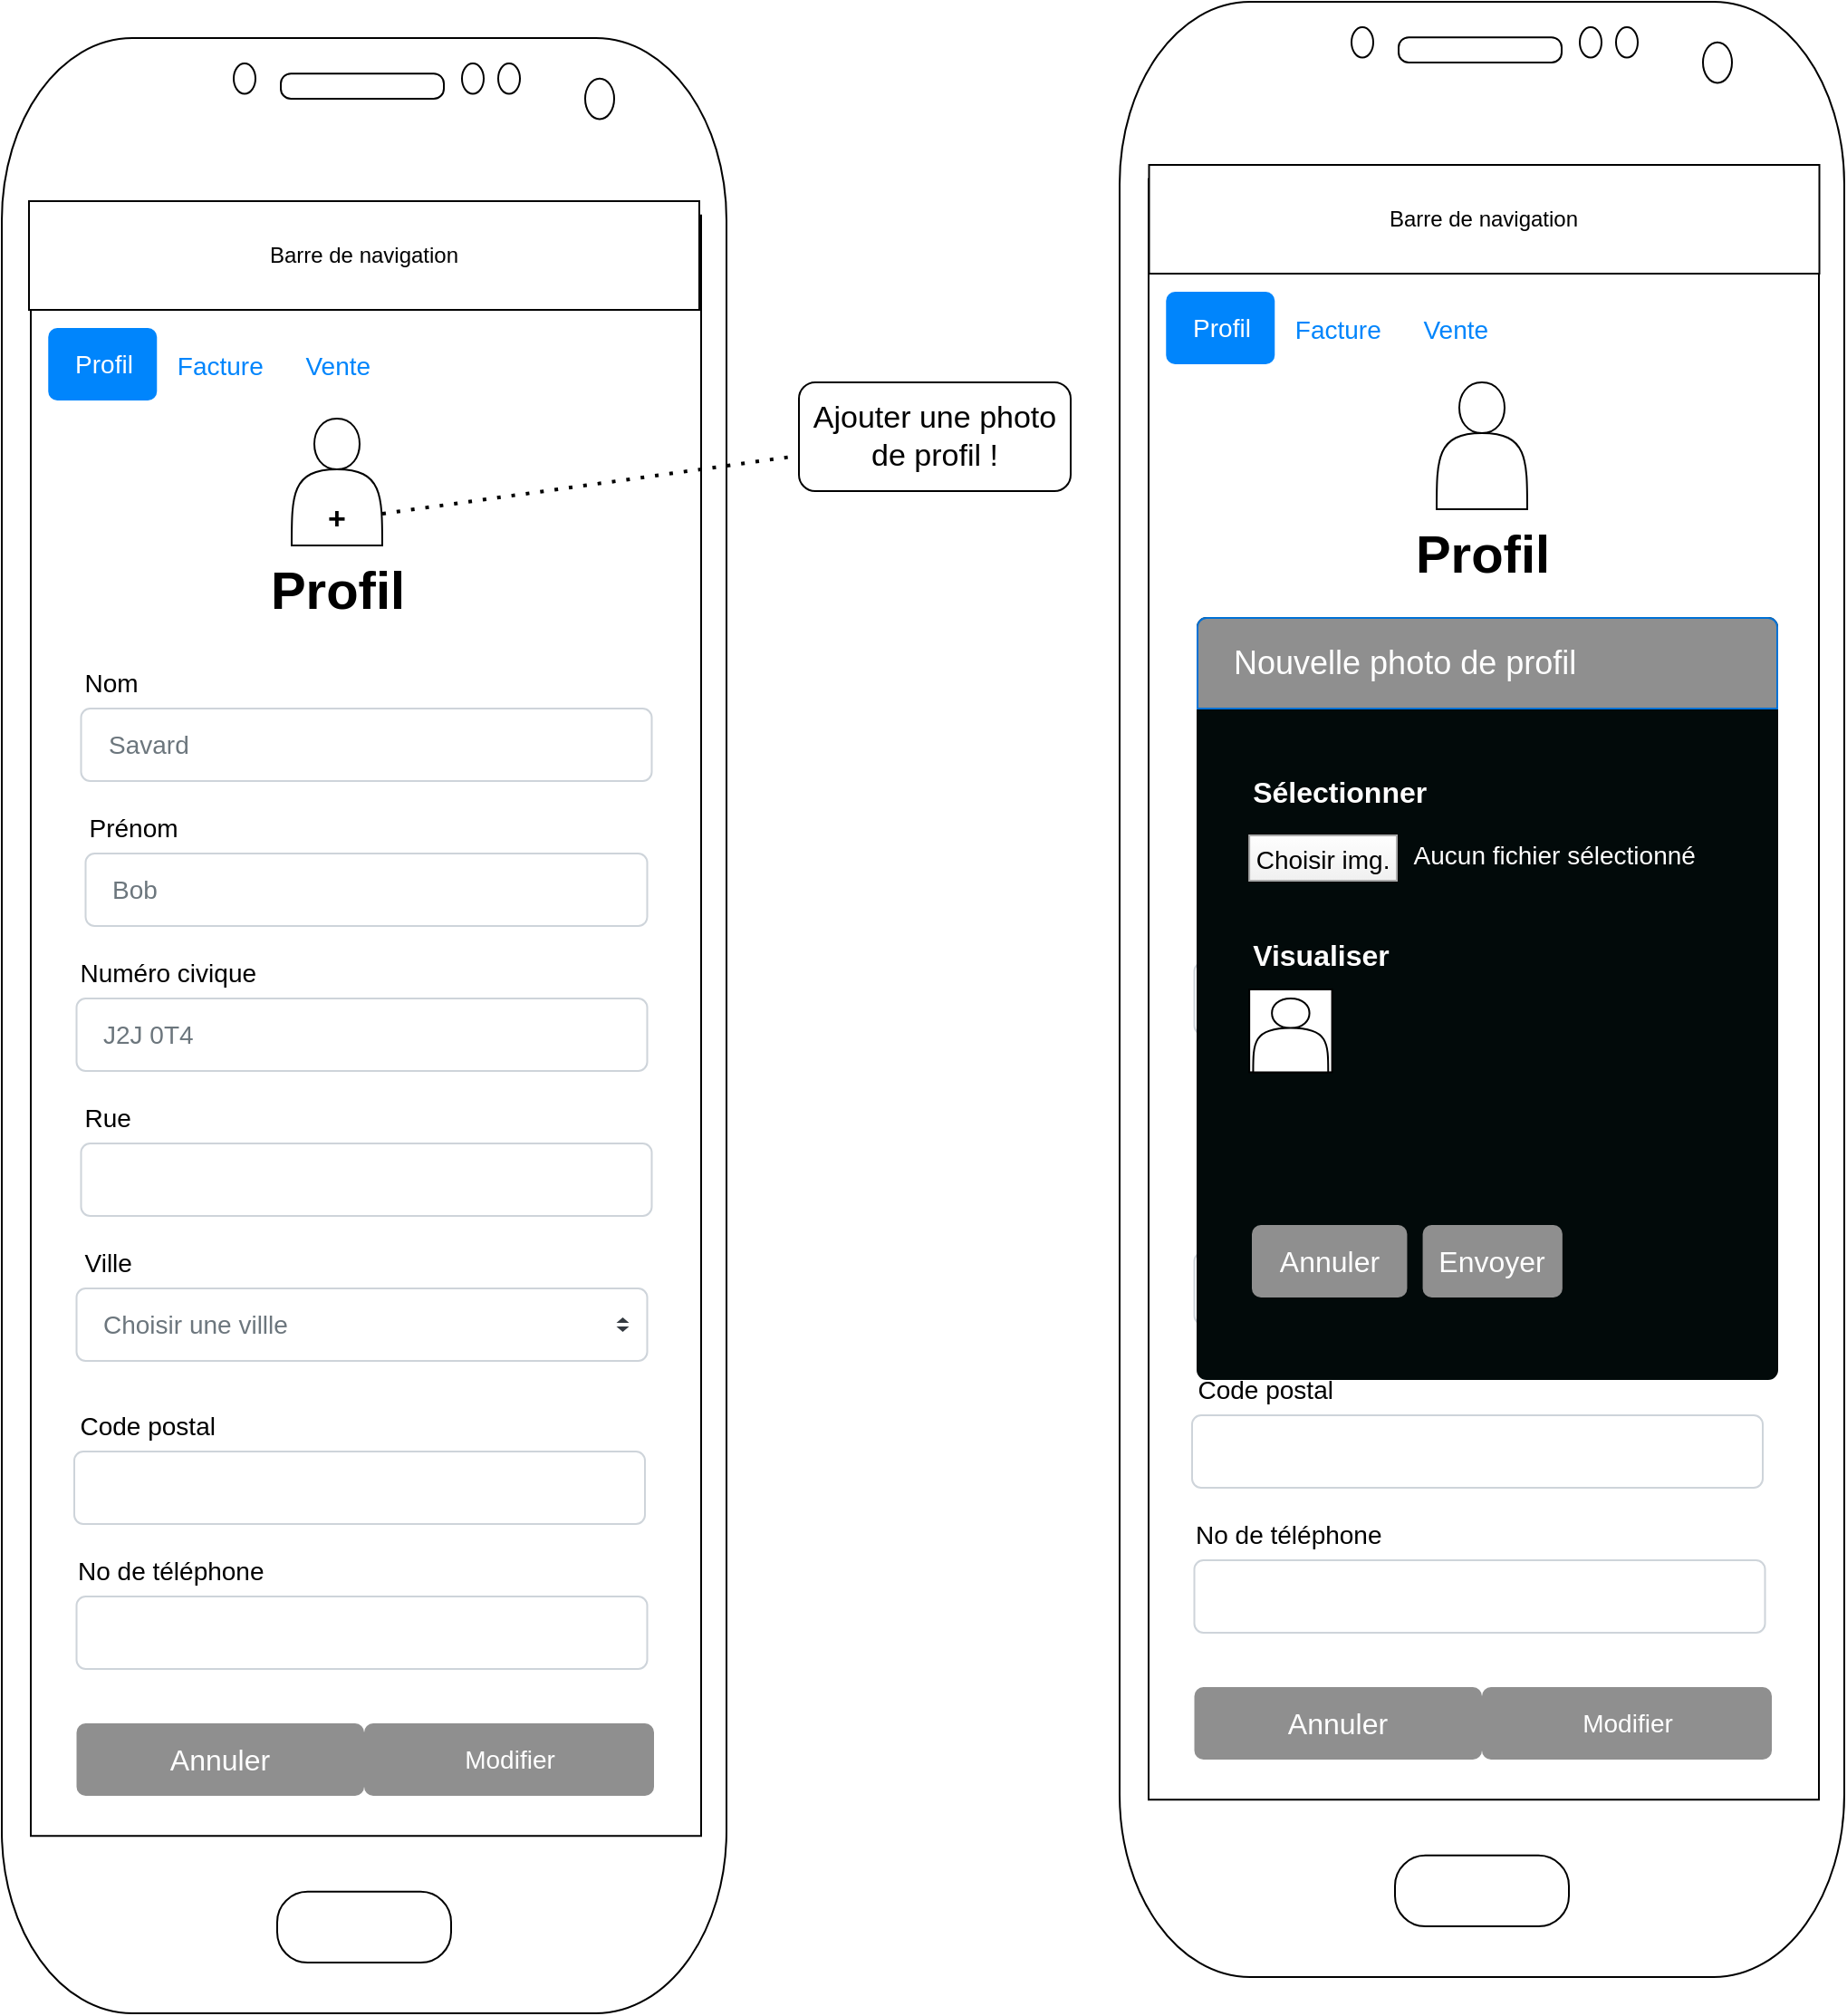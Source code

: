 <mxfile version="20.2.3" type="device"><diagram id="3M2_sD9lSML2Bdx2pEZl" name="Page-1"><mxGraphModel dx="1270" dy="1828" grid="1" gridSize="10" guides="1" tooltips="1" connect="1" arrows="1" fold="1" page="1" pageScale="1" pageWidth="827" pageHeight="1169" math="0" shadow="0"><root><mxCell id="0"/><mxCell id="1" parent="0"/><mxCell id="55dhiOcAt7gk3NpKwznk-15" value="" style="verticalLabelPosition=bottom;verticalAlign=top;html=1;shadow=0;dashed=0;strokeWidth=1;shape=mxgraph.android.phone2;fillStyle=auto;fontSize=19;" parent="1" vertex="1"><mxGeometry x="210" y="-20" width="400" height="1090" as="geometry"/></mxCell><mxCell id="_zoGtXDnthxCsJBWHSZ2-1" value="Barre de navigation" style="rounded=0;whiteSpace=wrap;html=1;" parent="1" vertex="1"><mxGeometry x="225" y="70" width="370" height="60" as="geometry"/></mxCell><mxCell id="vafNnB-fv5FuRIEAhg3w-1" value="Nom" style="fillColor=none;strokeColor=none;align=left;fontSize=14;" parent="1" vertex="1"><mxGeometry x="253.75" y="320" width="100" height="30" as="geometry"/></mxCell><mxCell id="vafNnB-fv5FuRIEAhg3w-2" value="Bob" style="html=1;shadow=0;dashed=0;shape=mxgraph.bootstrap.rrect;rSize=5;fillColor=#ffffff;strokeColor=#CED4DA;align=left;spacing=15;fontSize=14;fontColor=#6C767D;" parent="1" vertex="1"><mxGeometry x="256.25" y="430" width="310" height="40" as="geometry"/></mxCell><mxCell id="vafNnB-fv5FuRIEAhg3w-3" value="Prénom" style="fillColor=none;strokeColor=none;align=left;fontSize=14;" parent="1" vertex="1"><mxGeometry x="256.25" y="400" width="100" height="30" as="geometry"/></mxCell><mxCell id="vafNnB-fv5FuRIEAhg3w-4" value="Savard" style="html=1;shadow=0;dashed=0;shape=mxgraph.bootstrap.rrect;rSize=5;fillColor=#ffffff;strokeColor=#CED4DA;align=left;spacing=15;fontSize=14;fontColor=#6C767D;" parent="1" vertex="1"><mxGeometry x="253.75" y="350" width="315" height="40" as="geometry"/></mxCell><mxCell id="vafNnB-fv5FuRIEAhg3w-5" value="Modifier" style="html=1;shadow=0;dashed=0;shape=mxgraph.bootstrap.rrect;rSize=5;fillColor=#8F8F8F;strokeColor=none;align=center;spacing=15;fontSize=14;fontColor=#ffffff;" parent="1" vertex="1"><mxGeometry x="410" y="910" width="160" height="40" as="geometry"/></mxCell><mxCell id="vafNnB-fv5FuRIEAhg3w-6" value="Choisir une villle" style="html=1;shadow=0;dashed=0;shape=mxgraph.bootstrap.rrect;rSize=5;fillColor=#ffffff;strokeColor=#CED4DA;align=left;spacing=15;fontSize=14;fontColor=#6C767D;" parent="1" vertex="1"><mxGeometry x="251.25" y="670" width="315" height="40" as="geometry"/></mxCell><mxCell id="vafNnB-fv5FuRIEAhg3w-7" value="" style="shape=triangle;direction=south;fillColor=#343A40;strokeColor=none;perimeter=none;" parent="vafNnB-fv5FuRIEAhg3w-6" vertex="1"><mxGeometry x="1" y="0.5" width="7" height="3" relative="1" as="geometry"><mxPoint x="-17" y="1" as="offset"/></mxGeometry></mxCell><mxCell id="vafNnB-fv5FuRIEAhg3w-8" value="" style="shape=triangle;direction=north;fillColor=#343A40;strokeColor=none;perimeter=none;" parent="vafNnB-fv5FuRIEAhg3w-6" vertex="1"><mxGeometry x="1" y="0.5" width="7" height="3" relative="1" as="geometry"><mxPoint x="-17" y="-4" as="offset"/></mxGeometry></mxCell><mxCell id="vafNnB-fv5FuRIEAhg3w-9" value="Ville" style="fillColor=none;strokeColor=none;align=left;fontSize=14;" parent="1" vertex="1"><mxGeometry x="253.75" y="640" width="100" height="30" as="geometry"/></mxCell><mxCell id="vafNnB-fv5FuRIEAhg3w-10" value="&lt;font size=&quot;1&quot; style=&quot;&quot;&gt;&lt;b style=&quot;font-size: 29px;&quot;&gt;Profil&lt;/b&gt;&lt;/font&gt;" style="text;html=1;align=center;verticalAlign=middle;resizable=0;points=[];autosize=1;strokeColor=none;fillColor=none;fontSize=14;" parent="1" vertex="1"><mxGeometry x="345" y="260" width="100" height="50" as="geometry"/></mxCell><mxCell id="vafNnB-fv5FuRIEAhg3w-11" value="J2J 0T4" style="html=1;shadow=0;dashed=0;shape=mxgraph.bootstrap.rrect;rSize=5;fillColor=#ffffff;strokeColor=#CED4DA;align=left;spacing=15;fontSize=14;fontColor=#6C767D;" parent="1" vertex="1"><mxGeometry x="251.25" y="510" width="315" height="40" as="geometry"/></mxCell><mxCell id="vafNnB-fv5FuRIEAhg3w-12" value="Numéro civique" style="fillColor=none;strokeColor=none;align=left;fontSize=14;" parent="1" vertex="1"><mxGeometry x="251.25" y="480" width="100" height="30" as="geometry"/></mxCell><mxCell id="vafNnB-fv5FuRIEAhg3w-13" value="" style="html=1;shadow=0;dashed=0;shape=mxgraph.bootstrap.rrect;rSize=5;fillColor=#ffffff;strokeColor=#CED4DA;align=left;spacing=15;fontSize=14;fontColor=#6C767D;" parent="1" vertex="1"><mxGeometry x="253.75" y="590" width="315" height="40" as="geometry"/></mxCell><mxCell id="vafNnB-fv5FuRIEAhg3w-14" value="Rue" style="fillColor=none;strokeColor=none;align=left;fontSize=14;" parent="1" vertex="1"><mxGeometry x="253.75" y="560" width="100" height="30" as="geometry"/></mxCell><mxCell id="vafNnB-fv5FuRIEAhg3w-15" value="" style="html=1;shadow=0;dashed=0;shape=mxgraph.bootstrap.rrect;rSize=5;fillColor=#ffffff;strokeColor=#CED4DA;align=left;spacing=15;fontSize=14;fontColor=#6C767D;" parent="1" vertex="1"><mxGeometry x="251.25" y="840" width="315" height="40" as="geometry"/></mxCell><mxCell id="vafNnB-fv5FuRIEAhg3w-16" value="No de téléphone" style="fillColor=none;strokeColor=none;align=left;fontSize=14;" parent="1" vertex="1"><mxGeometry x="250" y="810" width="100" height="30" as="geometry"/></mxCell><mxCell id="vafNnB-fv5FuRIEAhg3w-17" value="&lt;br style=&quot;font-size: 17px;&quot;&gt;&lt;br style=&quot;font-size: 17px;&quot;&gt;+" style="shape=actor;whiteSpace=wrap;html=1;fontSize=17;fontStyle=1" parent="1" vertex="1"><mxGeometry x="370" y="190" width="50" height="70" as="geometry"/></mxCell><mxCell id="vafNnB-fv5FuRIEAhg3w-18" value="" style="html=1;shadow=0;dashed=0;shape=mxgraph.bootstrap.rrect;rSize=5;fillColor=#ffffff;strokeColor=#CED4DA;align=left;spacing=15;fontSize=14;fontColor=#6C767D;" parent="1" vertex="1"><mxGeometry x="250" y="760" width="315" height="40" as="geometry"/></mxCell><mxCell id="vafNnB-fv5FuRIEAhg3w-19" value="Code postal" style="fillColor=none;strokeColor=none;align=left;fontSize=14;" parent="1" vertex="1"><mxGeometry x="251.25" y="730" width="100" height="30" as="geometry"/></mxCell><mxCell id="vafNnB-fv5FuRIEAhg3w-20" value="Ajouter une photo de profil !" style="rounded=1;whiteSpace=wrap;html=1;fontSize=17;" parent="1" vertex="1"><mxGeometry x="650" y="170" width="150" height="60" as="geometry"/></mxCell><mxCell id="vafNnB-fv5FuRIEAhg3w-21" value="" style="endArrow=none;dashed=1;html=1;dashPattern=1 3;strokeWidth=2;rounded=0;fontSize=17;exitX=1;exitY=0.75;exitDx=0;exitDy=0;" parent="1" source="vafNnB-fv5FuRIEAhg3w-17" target="vafNnB-fv5FuRIEAhg3w-20" edge="1"><mxGeometry width="50" height="50" relative="1" as="geometry"><mxPoint x="260" y="270" as="sourcePoint"/><mxPoint x="310" y="220" as="targetPoint"/></mxGeometry></mxCell><mxCell id="vafNnB-fv5FuRIEAhg3w-22" value="Annuler" style="html=1;shadow=0;dashed=0;shape=mxgraph.bootstrap.rrect;rSize=5;strokeColor=none;strokeWidth=1;fillColor=#8F8F8F;fontColor=#FFFFFF;whiteSpace=wrap;align=center;verticalAlign=middle;spacingLeft=0;fontStyle=0;fontSize=16;spacing=5;" parent="1" vertex="1"><mxGeometry x="251.25" y="910" width="158.75" height="40" as="geometry"/></mxCell><mxCell id="vafNnB-fv5FuRIEAhg3w-23" value="" style="verticalLabelPosition=bottom;verticalAlign=top;html=1;shadow=0;dashed=0;strokeWidth=1;shape=mxgraph.android.phone2;fillStyle=auto;fontSize=19;" parent="1" vertex="1"><mxGeometry x="827" y="-40" width="400" height="1090" as="geometry"/></mxCell><mxCell id="vafNnB-fv5FuRIEAhg3w-24" value="Barre de navigation" style="rounded=0;whiteSpace=wrap;html=1;" parent="1" vertex="1"><mxGeometry x="843.25" y="50" width="370" height="60" as="geometry"/></mxCell><mxCell id="vafNnB-fv5FuRIEAhg3w-25" value="Nom" style="fillColor=none;strokeColor=none;align=left;fontSize=14;" parent="1" vertex="1"><mxGeometry x="870.75" y="300" width="100" height="30" as="geometry"/></mxCell><mxCell id="vafNnB-fv5FuRIEAhg3w-26" value="Bob" style="html=1;shadow=0;dashed=0;shape=mxgraph.bootstrap.rrect;rSize=5;fillColor=#ffffff;strokeColor=#CED4DA;align=left;spacing=15;fontSize=14;fontColor=#6C767D;" parent="1" vertex="1"><mxGeometry x="873.25" y="410" width="310" height="40" as="geometry"/></mxCell><mxCell id="vafNnB-fv5FuRIEAhg3w-27" value="Prénom" style="fillColor=none;strokeColor=none;align=left;fontSize=14;" parent="1" vertex="1"><mxGeometry x="873.25" y="380" width="100" height="30" as="geometry"/></mxCell><mxCell id="vafNnB-fv5FuRIEAhg3w-28" value="Savard" style="html=1;shadow=0;dashed=0;shape=mxgraph.bootstrap.rrect;rSize=5;fillColor=#ffffff;strokeColor=#CED4DA;align=left;spacing=15;fontSize=14;fontColor=#6C767D;" parent="1" vertex="1"><mxGeometry x="870.75" y="330" width="315" height="40" as="geometry"/></mxCell><mxCell id="vafNnB-fv5FuRIEAhg3w-29" value="Modifier" style="html=1;shadow=0;dashed=0;shape=mxgraph.bootstrap.rrect;rSize=5;fillColor=#8F8F8F;strokeColor=none;align=center;spacing=15;fontSize=14;fontColor=#ffffff;" parent="1" vertex="1"><mxGeometry x="1027" y="890" width="160" height="40" as="geometry"/></mxCell><mxCell id="vafNnB-fv5FuRIEAhg3w-30" value="Choisir une villle" style="html=1;shadow=0;dashed=0;shape=mxgraph.bootstrap.rrect;rSize=5;fillColor=#ffffff;strokeColor=#CED4DA;align=left;spacing=15;fontSize=14;fontColor=#6C767D;" parent="1" vertex="1"><mxGeometry x="868.25" y="650" width="315" height="40" as="geometry"/></mxCell><mxCell id="vafNnB-fv5FuRIEAhg3w-31" value="" style="shape=triangle;direction=south;fillColor=#343A40;strokeColor=none;perimeter=none;" parent="vafNnB-fv5FuRIEAhg3w-30" vertex="1"><mxGeometry x="1" y="0.5" width="7" height="3" relative="1" as="geometry"><mxPoint x="-17" y="1" as="offset"/></mxGeometry></mxCell><mxCell id="vafNnB-fv5FuRIEAhg3w-32" value="" style="shape=triangle;direction=north;fillColor=#343A40;strokeColor=none;perimeter=none;" parent="vafNnB-fv5FuRIEAhg3w-30" vertex="1"><mxGeometry x="1" y="0.5" width="7" height="3" relative="1" as="geometry"><mxPoint x="-17" y="-4" as="offset"/></mxGeometry></mxCell><mxCell id="vafNnB-fv5FuRIEAhg3w-33" value="Ville" style="fillColor=none;strokeColor=none;align=left;fontSize=14;" parent="1" vertex="1"><mxGeometry x="870.75" y="620" width="100" height="30" as="geometry"/></mxCell><mxCell id="vafNnB-fv5FuRIEAhg3w-34" value="&lt;font size=&quot;1&quot; style=&quot;&quot;&gt;&lt;b style=&quot;font-size: 29px;&quot;&gt;Profil&lt;/b&gt;&lt;/font&gt;" style="text;html=1;align=center;verticalAlign=middle;resizable=0;points=[];autosize=1;strokeColor=none;fillColor=none;fontSize=14;" parent="1" vertex="1"><mxGeometry x="977" y="240" width="100" height="50" as="geometry"/></mxCell><mxCell id="vafNnB-fv5FuRIEAhg3w-35" value="J2J 0T4" style="html=1;shadow=0;dashed=0;shape=mxgraph.bootstrap.rrect;rSize=5;fillColor=#ffffff;strokeColor=#CED4DA;align=left;spacing=15;fontSize=14;fontColor=#6C767D;" parent="1" vertex="1"><mxGeometry x="868.25" y="490" width="315" height="40" as="geometry"/></mxCell><mxCell id="vafNnB-fv5FuRIEAhg3w-36" value="Numéro civique" style="fillColor=none;strokeColor=none;align=left;fontSize=14;" parent="1" vertex="1"><mxGeometry x="868.25" y="460" width="100" height="30" as="geometry"/></mxCell><mxCell id="vafNnB-fv5FuRIEAhg3w-37" value="" style="html=1;shadow=0;dashed=0;shape=mxgraph.bootstrap.rrect;rSize=5;fillColor=#ffffff;strokeColor=#CED4DA;align=left;spacing=15;fontSize=14;fontColor=#6C767D;" parent="1" vertex="1"><mxGeometry x="870.75" y="570" width="315" height="40" as="geometry"/></mxCell><mxCell id="vafNnB-fv5FuRIEAhg3w-38" value="Rue" style="fillColor=none;strokeColor=none;align=left;fontSize=14;" parent="1" vertex="1"><mxGeometry x="870.75" y="540" width="100" height="30" as="geometry"/></mxCell><mxCell id="vafNnB-fv5FuRIEAhg3w-39" value="" style="html=1;shadow=0;dashed=0;shape=mxgraph.bootstrap.rrect;rSize=5;fillColor=#ffffff;strokeColor=#CED4DA;align=left;spacing=15;fontSize=14;fontColor=#6C767D;" parent="1" vertex="1"><mxGeometry x="868.25" y="820" width="315" height="40" as="geometry"/></mxCell><mxCell id="vafNnB-fv5FuRIEAhg3w-40" value="No de téléphone" style="fillColor=none;strokeColor=none;align=left;fontSize=14;" parent="1" vertex="1"><mxGeometry x="867" y="790" width="100" height="30" as="geometry"/></mxCell><mxCell id="vafNnB-fv5FuRIEAhg3w-41" value="" style="shape=actor;whiteSpace=wrap;html=1;fontSize=17;fontStyle=1" parent="1" vertex="1"><mxGeometry x="1002" y="170" width="50" height="70" as="geometry"/></mxCell><mxCell id="vafNnB-fv5FuRIEAhg3w-42" value="" style="html=1;shadow=0;dashed=0;shape=mxgraph.bootstrap.rrect;rSize=5;fillColor=#ffffff;strokeColor=#CED4DA;align=left;spacing=15;fontSize=14;fontColor=#6C767D;" parent="1" vertex="1"><mxGeometry x="867" y="740" width="315" height="40" as="geometry"/></mxCell><mxCell id="vafNnB-fv5FuRIEAhg3w-43" value="Code postal" style="fillColor=none;strokeColor=none;align=left;fontSize=14;" parent="1" vertex="1"><mxGeometry x="868.25" y="710" width="100" height="30" as="geometry"/></mxCell><mxCell id="vafNnB-fv5FuRIEAhg3w-46" value="Annuler" style="html=1;shadow=0;dashed=0;shape=mxgraph.bootstrap.rrect;rSize=5;strokeColor=none;strokeWidth=1;fillColor=#8F8F8F;fontColor=#FFFFFF;whiteSpace=wrap;align=center;verticalAlign=middle;spacingLeft=0;fontStyle=0;fontSize=16;spacing=5;" parent="1" vertex="1"><mxGeometry x="868.25" y="890" width="158.75" height="40" as="geometry"/></mxCell><mxCell id="vafNnB-fv5FuRIEAhg3w-47" value="" style="html=1;shadow=0;dashed=0;shape=mxgraph.bootstrap.rrect;rSize=5;strokeColor=#020A0A;html=1;whiteSpace=wrap;fillColor=#020A0A;fontColor=#ffffff;verticalAlign=bottom;align=left;spacing=20;spacingBottom=0;fontSize=14;" parent="1" vertex="1"><mxGeometry x="870" y="300" width="320" height="420" as="geometry"/></mxCell><mxCell id="vafNnB-fv5FuRIEAhg3w-48" value="Nouvelle photo de profil" style="html=1;shadow=0;dashed=0;shape=mxgraph.bootstrap.topButton;rSize=5;perimeter=none;whiteSpace=wrap;fillColor=#8F8F8F;strokeColor=#0071D5;fontColor=#ffffff;resizeWidth=1;fontSize=18;align=left;spacing=20;" parent="vafNnB-fv5FuRIEAhg3w-47" vertex="1"><mxGeometry width="320" height="50" relative="1" as="geometry"/></mxCell><mxCell id="vafNnB-fv5FuRIEAhg3w-49" value="Sélectionner" style="fillColor=none;strokeColor=none;align=left;fontSize=16;fontStyle=1;fontColor=#FFFFFF;" parent="vafNnB-fv5FuRIEAhg3w-47" vertex="1"><mxGeometry x="28.571" y="75" width="85.714" height="40" as="geometry"/></mxCell><mxCell id="vafNnB-fv5FuRIEAhg3w-50" value="Choisir img." style="fillColor=#FEFEFE;strokeColor=#AAAAAA;fontSize=14;gradientColor=#F0F0F0;" parent="vafNnB-fv5FuRIEAhg3w-47" vertex="1"><mxGeometry x="28.57" y="120" width="81.43" height="25" as="geometry"/></mxCell><mxCell id="vafNnB-fv5FuRIEAhg3w-51" value="Aucun fichier sélectionné" style="fillColor=none;strokeColor=none;align=left;fontSize=14;spacing=5;fontColor=#FFFFFF;" parent="vafNnB-fv5FuRIEAhg3w-47" vertex="1"><mxGeometry x="114.29" y="115" width="57.143" height="30" as="geometry"/></mxCell><mxCell id="vafNnB-fv5FuRIEAhg3w-52" value="Visualiser" style="fillColor=none;strokeColor=none;align=left;fontSize=16;fontStyle=1;fontColor=#FFFFFF;" parent="vafNnB-fv5FuRIEAhg3w-47" vertex="1"><mxGeometry x="28.571" y="165" width="85.714" height="40" as="geometry"/></mxCell><mxCell id="vafNnB-fv5FuRIEAhg3w-53" value="" style="whiteSpace=wrap;html=1;aspect=fixed;fontSize=16;" parent="vafNnB-fv5FuRIEAhg3w-47" vertex="1"><mxGeometry x="28.571" y="205" width="45.714" height="45.714" as="geometry"/></mxCell><mxCell id="vafNnB-fv5FuRIEAhg3w-55" value="Envoyer" style="html=1;shadow=0;dashed=0;shape=mxgraph.bootstrap.rrect;rSize=5;strokeColor=none;strokeWidth=1;fillColor=#8F8F8F;fontColor=#FFFFFF;whiteSpace=wrap;align=center;verticalAlign=middle;spacingLeft=0;fontStyle=0;fontSize=16;spacing=5;" parent="vafNnB-fv5FuRIEAhg3w-47" vertex="1"><mxGeometry x="124.29" y="335" width="77.14" height="40" as="geometry"/></mxCell><mxCell id="vafNnB-fv5FuRIEAhg3w-57" value="" style="shape=actor;whiteSpace=wrap;html=1;fontSize=17;fontStyle=1" parent="vafNnB-fv5FuRIEAhg3w-47" vertex="1"><mxGeometry x="30.71" y="210" width="41.43" height="40.71" as="geometry"/></mxCell><mxCell id="vafNnB-fv5FuRIEAhg3w-58" value="Annuler" style="html=1;shadow=0;dashed=0;shape=mxgraph.bootstrap.rrect;rSize=5;strokeColor=none;strokeWidth=1;fillColor=#8F8F8F;fontColor=#FFFFFF;whiteSpace=wrap;align=center;verticalAlign=middle;spacingLeft=0;fontStyle=0;fontSize=16;spacing=5;" parent="vafNnB-fv5FuRIEAhg3w-47" vertex="1"><mxGeometry x="30" y="335" width="85.72" height="40" as="geometry"/></mxCell><mxCell id="ZSYHejAMmjIo9eAxYQQP-1" value="Profil" style="html=1;shadow=0;dashed=0;shape=mxgraph.bootstrap.rrect;rSize=5;fillColor=#0085FC;strokeColor=none;fontSize=14;fontColor=#ffffff;" vertex="1" parent="1"><mxGeometry x="235.63" y="140" width="60" height="40" as="geometry"/></mxCell><mxCell id="ZSYHejAMmjIo9eAxYQQP-2" value="Facture" style="fillColor=none;strokeColor=none;fontSize=14;fontColor=#0085FC;" vertex="1" parent="1"><mxGeometry x="295.63" y="140" width="70" height="40" as="geometry"/></mxCell><mxCell id="ZSYHejAMmjIo9eAxYQQP-3" value="Vente" style="fillColor=none;strokeColor=none;fontSize=14;fontColor=#0085FC;" vertex="1" parent="1"><mxGeometry x="365.63" y="140" width="60" height="40" as="geometry"/></mxCell><mxCell id="ZSYHejAMmjIo9eAxYQQP-4" value="Profil" style="html=1;shadow=0;dashed=0;shape=mxgraph.bootstrap.rrect;rSize=5;fillColor=#0085FC;strokeColor=none;fontSize=14;fontColor=#ffffff;" vertex="1" parent="1"><mxGeometry x="852.63" y="120" width="60" height="40" as="geometry"/></mxCell><mxCell id="ZSYHejAMmjIo9eAxYQQP-5" value="Facture" style="fillColor=none;strokeColor=none;fontSize=14;fontColor=#0085FC;" vertex="1" parent="1"><mxGeometry x="912.63" y="120" width="70" height="40" as="geometry"/></mxCell><mxCell id="ZSYHejAMmjIo9eAxYQQP-6" value="Vente" style="fillColor=none;strokeColor=none;fontSize=14;fontColor=#0085FC;" vertex="1" parent="1"><mxGeometry x="982.63" y="120" width="60" height="40" as="geometry"/></mxCell></root></mxGraphModel></diagram></mxfile>